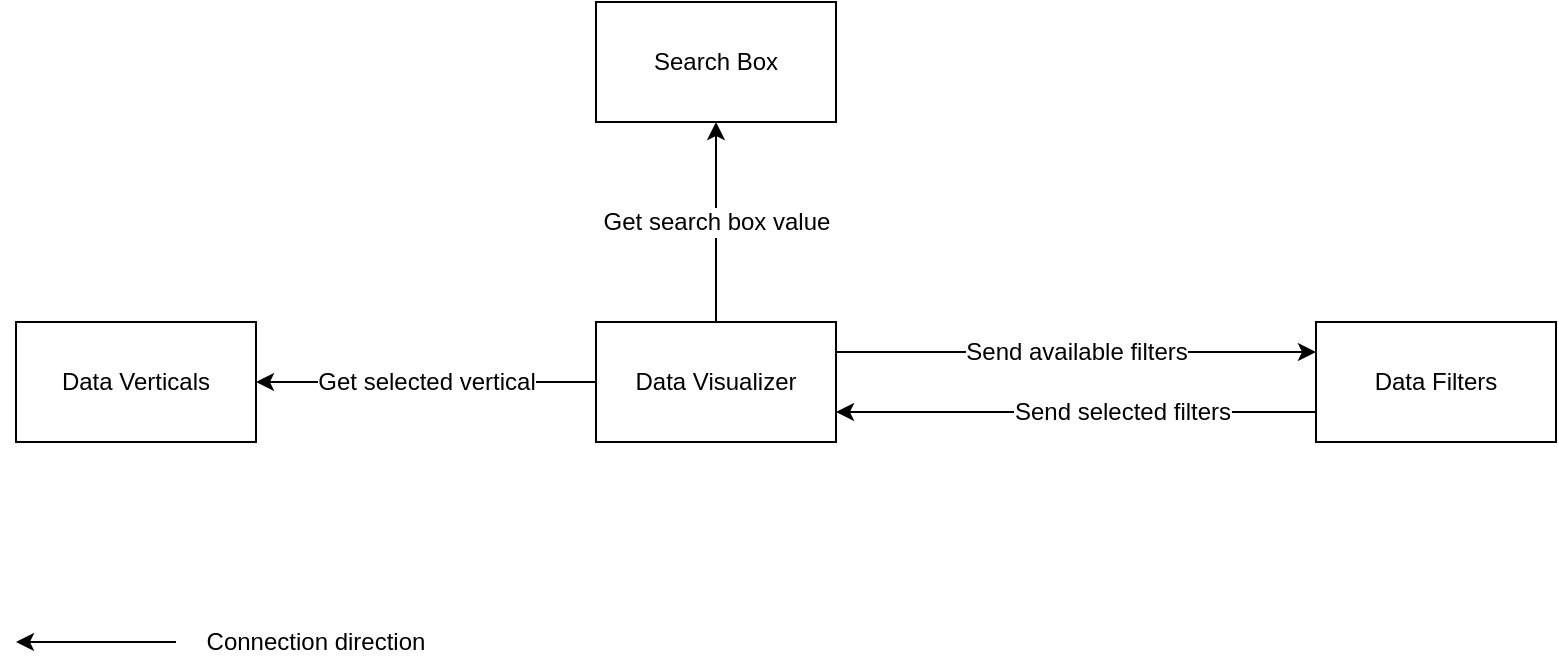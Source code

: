 <mxfile version="11.3.0" type="device" pages="1"><diagram id="nGr61OLdHcM7z4nxhE1s" name="Page-1"><mxGraphModel dx="1185" dy="685" grid="1" gridSize="10" guides="1" tooltips="1" connect="1" arrows="1" fold="1" page="1" pageScale="1" pageWidth="850" pageHeight="1100" math="0" shadow="0"><root><mxCell id="0"/><mxCell id="1" parent="0"/><mxCell id="griSoAvx6Q8pGBco-dcN-1" value="Data Visualizer" style="rounded=0;whiteSpace=wrap;html=1;" vertex="1" parent="1"><mxGeometry x="350" y="200" width="120" height="60" as="geometry"/></mxCell><mxCell id="griSoAvx6Q8pGBco-dcN-2" value="Search Box" style="rounded=0;whiteSpace=wrap;html=1;" vertex="1" parent="1"><mxGeometry x="350" y="40" width="120" height="60" as="geometry"/></mxCell><mxCell id="griSoAvx6Q8pGBco-dcN-3" value="Data Filters" style="rounded=0;whiteSpace=wrap;html=1;" vertex="1" parent="1"><mxGeometry x="710" y="200" width="120" height="60" as="geometry"/></mxCell><mxCell id="griSoAvx6Q8pGBco-dcN-4" value="Data Verticals" style="rounded=0;whiteSpace=wrap;html=1;" vertex="1" parent="1"><mxGeometry x="60" y="200" width="120" height="60" as="geometry"/></mxCell><mxCell id="griSoAvx6Q8pGBco-dcN-5" value="&lt;font style=&quot;font-size: 12px&quot;&gt;Get search box value&lt;/font&gt;" style="endArrow=classic;html=1;entryX=0.5;entryY=1;entryDx=0;entryDy=0;exitX=0.5;exitY=0;exitDx=0;exitDy=0;" edge="1" parent="1" source="griSoAvx6Q8pGBco-dcN-1" target="griSoAvx6Q8pGBco-dcN-2"><mxGeometry width="50" height="50" relative="1" as="geometry"><mxPoint x="330" y="180" as="sourcePoint"/><mxPoint x="380" y="130" as="targetPoint"/></mxGeometry></mxCell><mxCell id="griSoAvx6Q8pGBco-dcN-6" value="&lt;font style=&quot;font-size: 12px&quot;&gt;Get selected vertical&lt;/font&gt;" style="endArrow=classic;html=1;exitX=0;exitY=0.5;exitDx=0;exitDy=0;entryX=1;entryY=0.5;entryDx=0;entryDy=0;" edge="1" parent="1" source="griSoAvx6Q8pGBco-dcN-1" target="griSoAvx6Q8pGBco-dcN-4"><mxGeometry width="50" height="50" relative="1" as="geometry"><mxPoint x="140" y="330" as="sourcePoint"/><mxPoint x="190" y="280" as="targetPoint"/></mxGeometry></mxCell><mxCell id="griSoAvx6Q8pGBco-dcN-7" value="&lt;font style=&quot;font-size: 12px&quot;&gt;Send available filters&lt;/font&gt;" style="endArrow=classic;html=1;entryX=0;entryY=0.25;entryDx=0;entryDy=0;exitX=1;exitY=0.25;exitDx=0;exitDy=0;" edge="1" parent="1" source="griSoAvx6Q8pGBco-dcN-1" target="griSoAvx6Q8pGBco-dcN-3"><mxGeometry width="50" height="50" relative="1" as="geometry"><mxPoint x="440" y="450" as="sourcePoint"/><mxPoint x="490" y="400" as="targetPoint"/></mxGeometry></mxCell><mxCell id="griSoAvx6Q8pGBco-dcN-8" value="" style="endArrow=classic;html=1;entryX=1;entryY=0.75;entryDx=0;entryDy=0;exitX=0;exitY=0.75;exitDx=0;exitDy=0;" edge="1" parent="1" source="griSoAvx6Q8pGBco-dcN-3" target="griSoAvx6Q8pGBco-dcN-1"><mxGeometry width="50" height="50" relative="1" as="geometry"><mxPoint x="530" y="400" as="sourcePoint"/><mxPoint x="580" y="350" as="targetPoint"/></mxGeometry></mxCell><mxCell id="griSoAvx6Q8pGBco-dcN-9" value="Send selected filters" style="text;html=1;resizable=0;points=[];align=center;verticalAlign=middle;labelBackgroundColor=#ffffff;" vertex="1" connectable="0" parent="griSoAvx6Q8pGBco-dcN-8"><mxGeometry x="-0.187" relative="1" as="geometry"><mxPoint as="offset"/></mxGeometry></mxCell><mxCell id="griSoAvx6Q8pGBco-dcN-10" value="" style="endArrow=classic;html=1;" edge="1" parent="1"><mxGeometry width="50" height="50" relative="1" as="geometry"><mxPoint x="140" y="360" as="sourcePoint"/><mxPoint x="60" y="360" as="targetPoint"/></mxGeometry></mxCell><mxCell id="griSoAvx6Q8pGBco-dcN-11" value="Connection direction" style="text;html=1;strokeColor=none;fillColor=none;align=center;verticalAlign=middle;whiteSpace=wrap;rounded=0;" vertex="1" parent="1"><mxGeometry x="150" y="350" width="120" height="20" as="geometry"/></mxCell></root></mxGraphModel></diagram></mxfile>